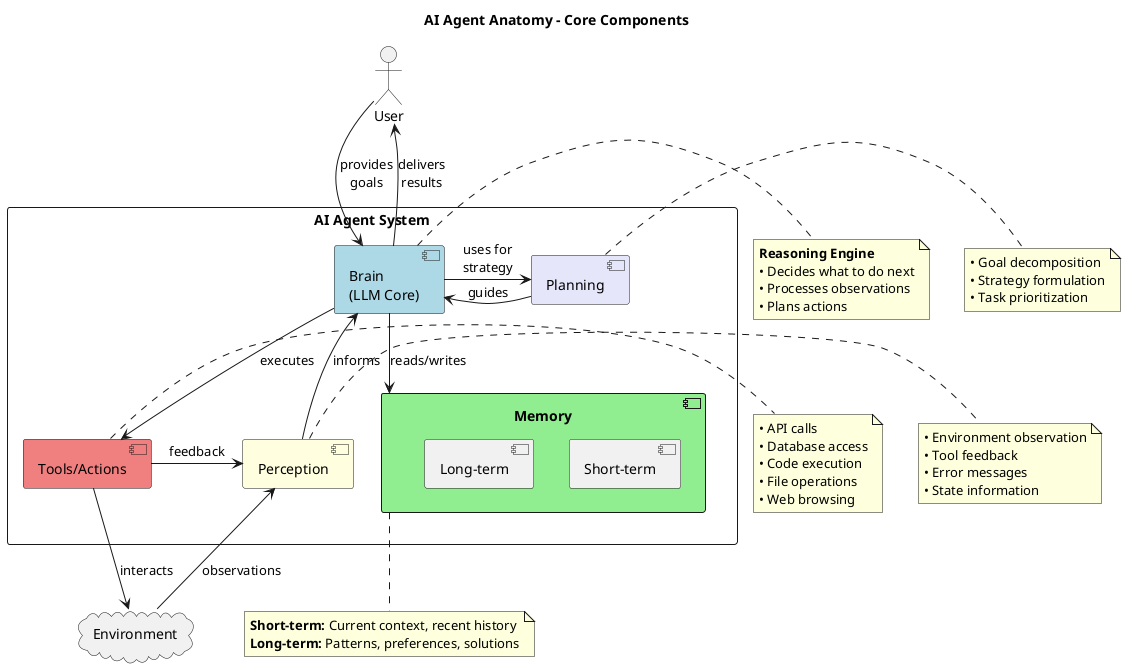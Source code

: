 @startuml
!define BRAIN #LightBlue
!define MEMORY #LightGreen
!define TOOLS #LightCoral
!define PERCEPTION #LightYellow
!define PLANNING #Lavender

title AI Agent Anatomy - Core Components

actor User
cloud Environment

rectangle "AI Agent System" {
    
    component "Brain\n(LLM Core)" as brain BRAIN
    
    component "Memory" as memory MEMORY {
        component "Short-term" as st
        component "Long-term" as lt
    }
    
    component "Tools/Actions" as tools TOOLS
    
    component "Perception" as perception PERCEPTION
    
    component "Planning" as planning PLANNING
}

User -down-> brain : provides\ngoals
brain -up-> User : delivers\nresults

brain -down-> memory : reads/writes
brain -right-> planning : uses for\nstrategy
brain -down-> tools : executes
tools -right-> perception : feedback
perception -left-> brain : informs
planning -left-> brain : guides

tools -down-> Environment : interacts
Environment -up-> perception : observations

note right of brain
  **Reasoning Engine**
  • Decides what to do next
  • Processes observations
  • Plans actions
end note

note bottom of memory
  **Short-term:** Current context, recent history
  **Long-term:** Patterns, preferences, solutions
end note

note right of tools
  • API calls
  • Database access
  • Code execution
  • File operations
  • Web browsing
end note

note right of perception
  • Environment observation
  • Tool feedback
  • Error messages
  • State information
end note

note right of planning
  • Goal decomposition
  • Strategy formulation
  • Task prioritization
end note

@enduml
